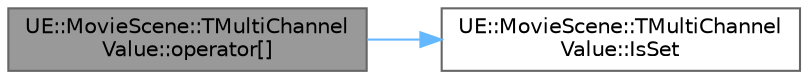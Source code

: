 digraph "UE::MovieScene::TMultiChannelValue::operator[]"
{
 // INTERACTIVE_SVG=YES
 // LATEX_PDF_SIZE
  bgcolor="transparent";
  edge [fontname=Helvetica,fontsize=10,labelfontname=Helvetica,labelfontsize=10];
  node [fontname=Helvetica,fontsize=10,shape=box,height=0.2,width=0.4];
  rankdir="LR";
  Node1 [id="Node000001",label="UE::MovieScene::TMultiChannel\lValue::operator[]",height=0.2,width=0.4,color="gray40", fillcolor="grey60", style="filled", fontcolor="black",tooltip="Array indexing operator - returns a channel value."];
  Node1 -> Node2 [id="edge1_Node000001_Node000002",color="steelblue1",style="solid",tooltip=" "];
  Node2 [id="Node000002",label="UE::MovieScene::TMultiChannel\lValue::IsSet",height=0.2,width=0.4,color="grey40", fillcolor="white", style="filled",URL="$d3/d8e/structUE_1_1MovieScene_1_1TMultiChannelValue.html#a915972fddf75a8b3029cb0ab7b7dc4b2",tooltip="Check whether the specified channel index is enabled."];
}

